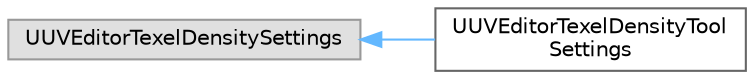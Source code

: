 digraph "Graphical Class Hierarchy"
{
 // INTERACTIVE_SVG=YES
 // LATEX_PDF_SIZE
  bgcolor="transparent";
  edge [fontname=Helvetica,fontsize=10,labelfontname=Helvetica,labelfontsize=10];
  node [fontname=Helvetica,fontsize=10,shape=box,height=0.2,width=0.4];
  rankdir="LR";
  Node0 [id="Node000000",label="UUVEditorTexelDensitySettings",height=0.2,width=0.4,color="grey60", fillcolor="#E0E0E0", style="filled",tooltip=" "];
  Node0 -> Node1 [id="edge9860_Node000000_Node000001",dir="back",color="steelblue1",style="solid",tooltip=" "];
  Node1 [id="Node000001",label="UUVEditorTexelDensityTool\lSettings",height=0.2,width=0.4,color="grey40", fillcolor="white", style="filled",URL="$db/d7d/classUUVEditorTexelDensityToolSettings.html",tooltip=" "];
}
